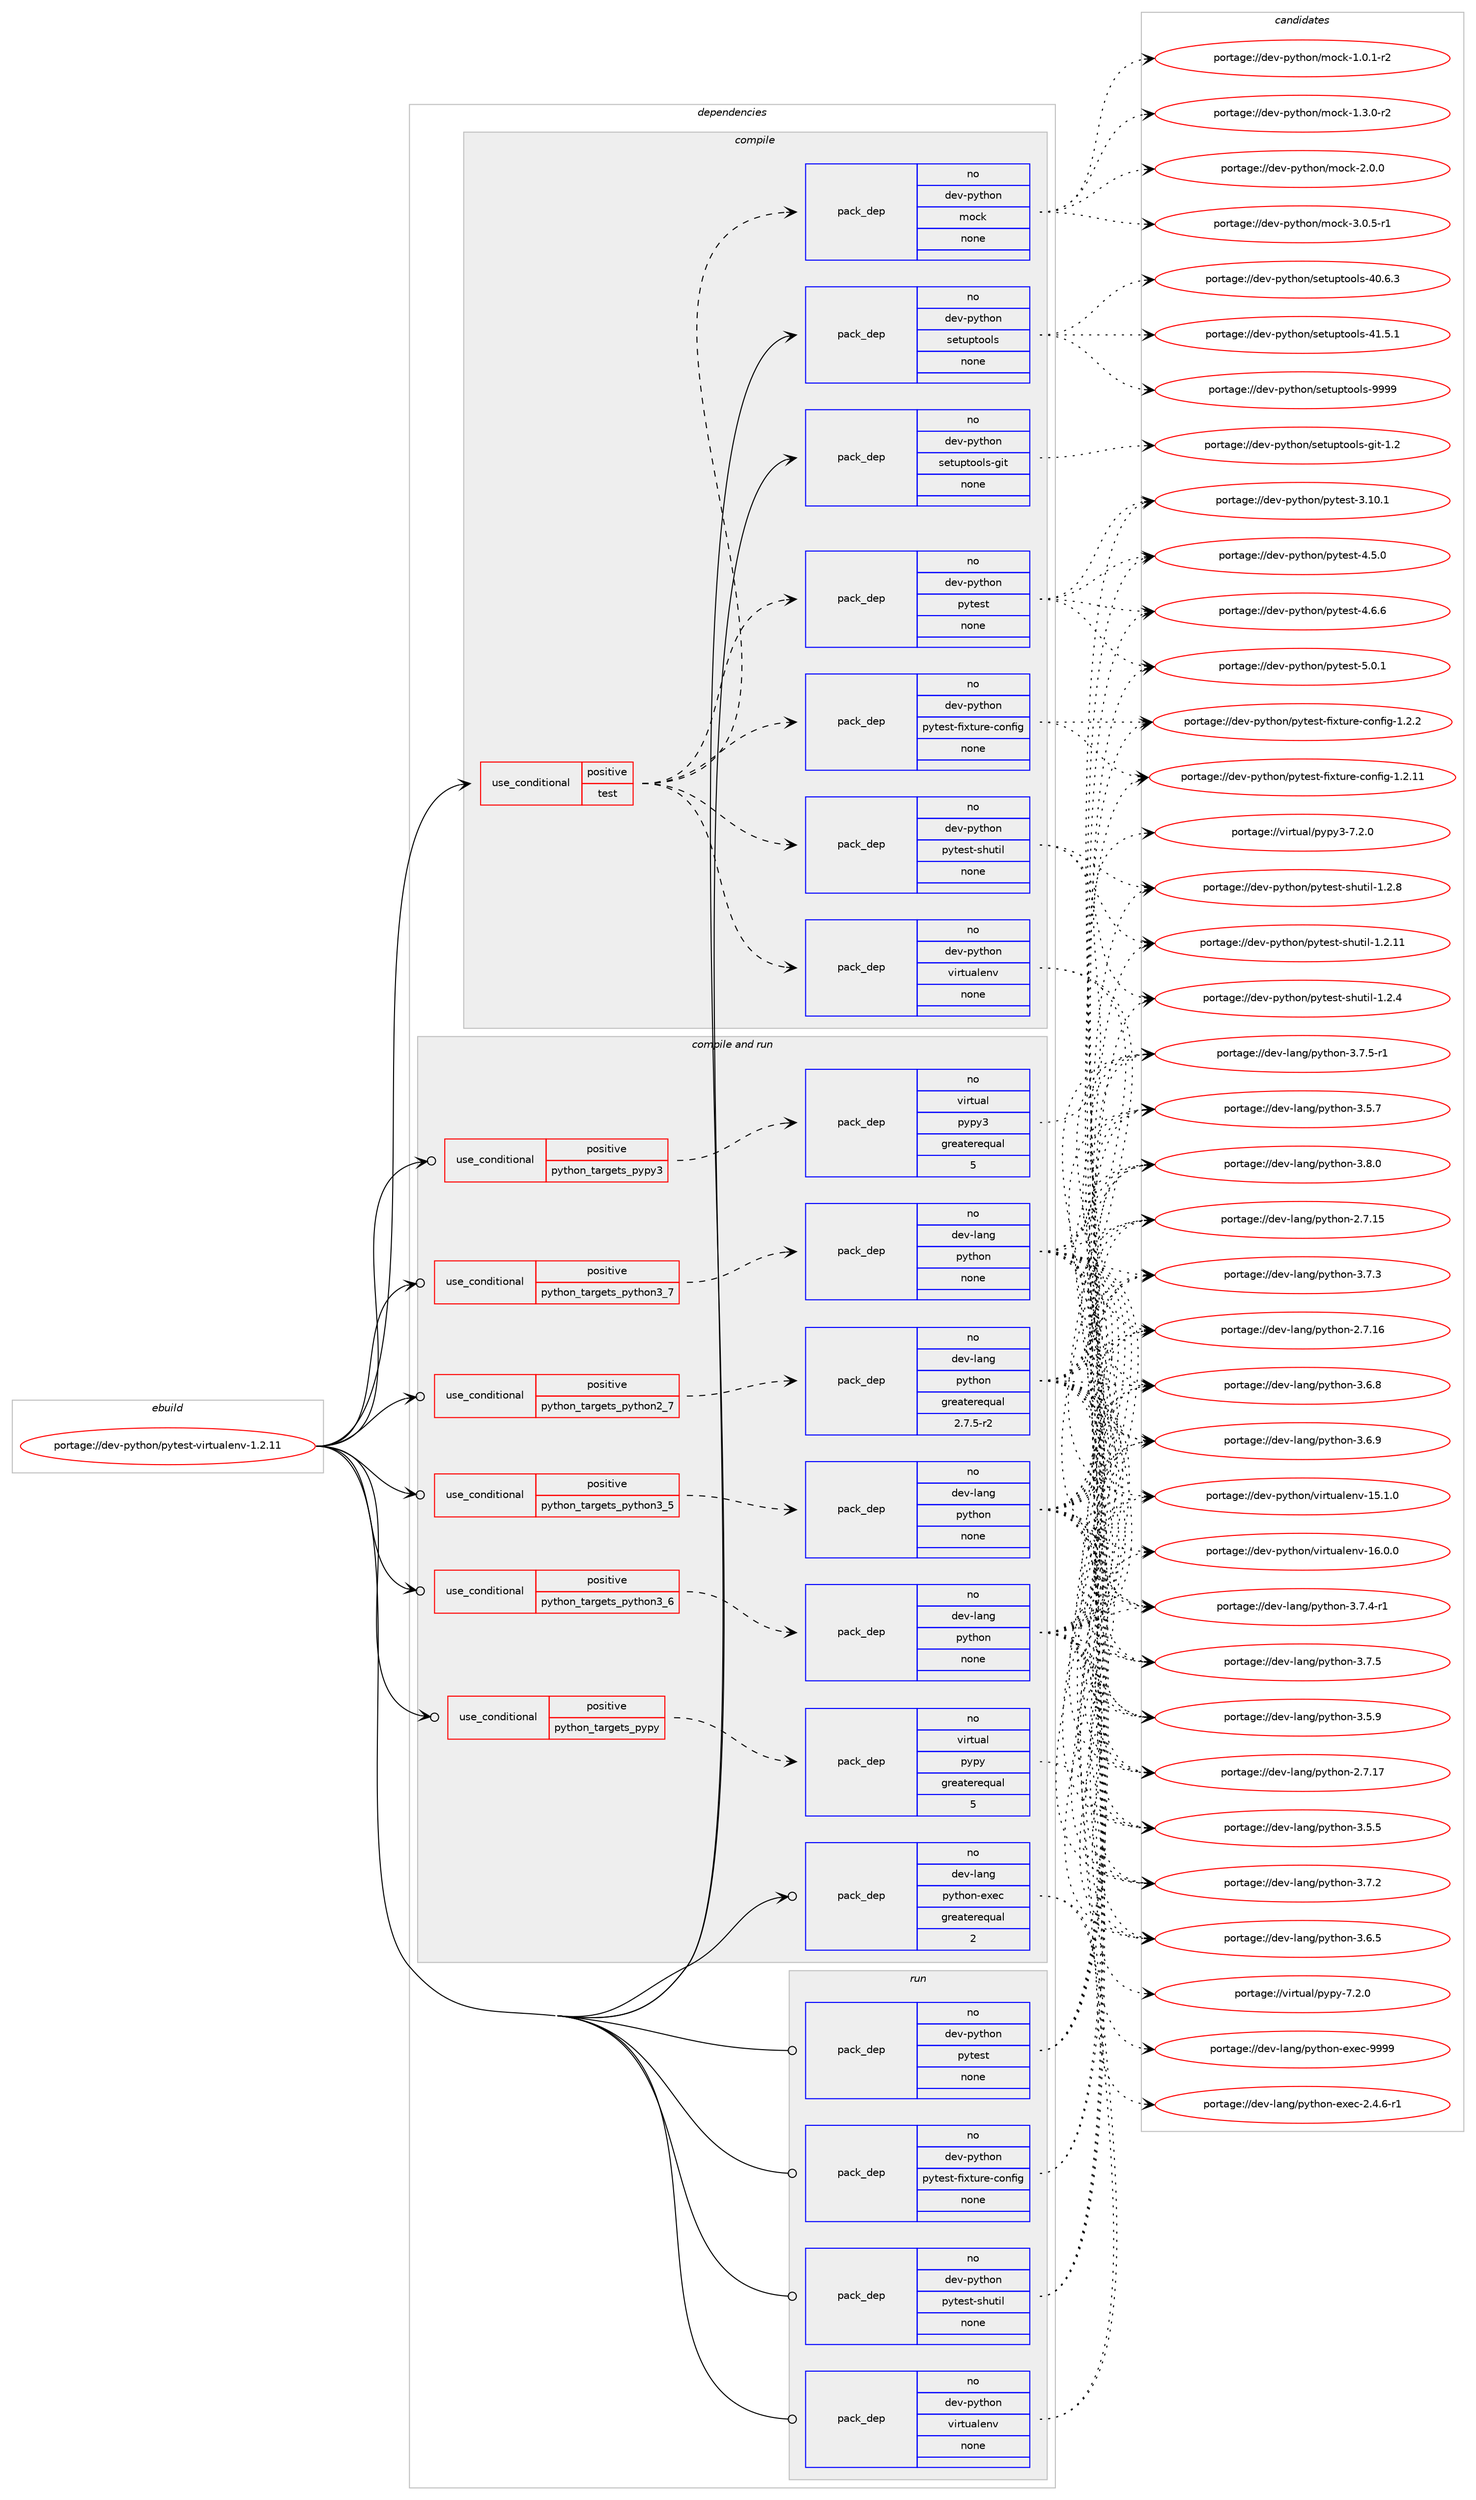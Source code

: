 digraph prolog {

# *************
# Graph options
# *************

newrank=true;
concentrate=true;
compound=true;
graph [rankdir=LR,fontname=Helvetica,fontsize=10,ranksep=1.5];#, ranksep=2.5, nodesep=0.2];
edge  [arrowhead=vee];
node  [fontname=Helvetica,fontsize=10];

# **********
# The ebuild
# **********

subgraph cluster_leftcol {
color=gray;
rank=same;
label=<<i>ebuild</i>>;
id [label="portage://dev-python/pytest-virtualenv-1.2.11", color=red, width=4, href="../dev-python/pytest-virtualenv-1.2.11.svg"];
}

# ****************
# The dependencies
# ****************

subgraph cluster_midcol {
color=gray;
label=<<i>dependencies</i>>;
subgraph cluster_compile {
fillcolor="#eeeeee";
style=filled;
label=<<i>compile</i>>;
subgraph cond36546 {
dependency165020 [label=<<TABLE BORDER="0" CELLBORDER="1" CELLSPACING="0" CELLPADDING="4"><TR><TD ROWSPAN="3" CELLPADDING="10">use_conditional</TD></TR><TR><TD>positive</TD></TR><TR><TD>test</TD></TR></TABLE>>, shape=none, color=red];
subgraph pack125087 {
dependency165021 [label=<<TABLE BORDER="0" CELLBORDER="1" CELLSPACING="0" CELLPADDING="4" WIDTH="220"><TR><TD ROWSPAN="6" CELLPADDING="30">pack_dep</TD></TR><TR><TD WIDTH="110">no</TD></TR><TR><TD>dev-python</TD></TR><TR><TD>pytest-fixture-config</TD></TR><TR><TD>none</TD></TR><TR><TD></TD></TR></TABLE>>, shape=none, color=blue];
}
dependency165020:e -> dependency165021:w [weight=20,style="dashed",arrowhead="vee"];
subgraph pack125088 {
dependency165022 [label=<<TABLE BORDER="0" CELLBORDER="1" CELLSPACING="0" CELLPADDING="4" WIDTH="220"><TR><TD ROWSPAN="6" CELLPADDING="30">pack_dep</TD></TR><TR><TD WIDTH="110">no</TD></TR><TR><TD>dev-python</TD></TR><TR><TD>pytest-shutil</TD></TR><TR><TD>none</TD></TR><TR><TD></TD></TR></TABLE>>, shape=none, color=blue];
}
dependency165020:e -> dependency165022:w [weight=20,style="dashed",arrowhead="vee"];
subgraph pack125089 {
dependency165023 [label=<<TABLE BORDER="0" CELLBORDER="1" CELLSPACING="0" CELLPADDING="4" WIDTH="220"><TR><TD ROWSPAN="6" CELLPADDING="30">pack_dep</TD></TR><TR><TD WIDTH="110">no</TD></TR><TR><TD>dev-python</TD></TR><TR><TD>pytest</TD></TR><TR><TD>none</TD></TR><TR><TD></TD></TR></TABLE>>, shape=none, color=blue];
}
dependency165020:e -> dependency165023:w [weight=20,style="dashed",arrowhead="vee"];
subgraph pack125090 {
dependency165024 [label=<<TABLE BORDER="0" CELLBORDER="1" CELLSPACING="0" CELLPADDING="4" WIDTH="220"><TR><TD ROWSPAN="6" CELLPADDING="30">pack_dep</TD></TR><TR><TD WIDTH="110">no</TD></TR><TR><TD>dev-python</TD></TR><TR><TD>virtualenv</TD></TR><TR><TD>none</TD></TR><TR><TD></TD></TR></TABLE>>, shape=none, color=blue];
}
dependency165020:e -> dependency165024:w [weight=20,style="dashed",arrowhead="vee"];
subgraph pack125091 {
dependency165025 [label=<<TABLE BORDER="0" CELLBORDER="1" CELLSPACING="0" CELLPADDING="4" WIDTH="220"><TR><TD ROWSPAN="6" CELLPADDING="30">pack_dep</TD></TR><TR><TD WIDTH="110">no</TD></TR><TR><TD>dev-python</TD></TR><TR><TD>mock</TD></TR><TR><TD>none</TD></TR><TR><TD></TD></TR></TABLE>>, shape=none, color=blue];
}
dependency165020:e -> dependency165025:w [weight=20,style="dashed",arrowhead="vee"];
}
id:e -> dependency165020:w [weight=20,style="solid",arrowhead="vee"];
subgraph pack125092 {
dependency165026 [label=<<TABLE BORDER="0" CELLBORDER="1" CELLSPACING="0" CELLPADDING="4" WIDTH="220"><TR><TD ROWSPAN="6" CELLPADDING="30">pack_dep</TD></TR><TR><TD WIDTH="110">no</TD></TR><TR><TD>dev-python</TD></TR><TR><TD>setuptools</TD></TR><TR><TD>none</TD></TR><TR><TD></TD></TR></TABLE>>, shape=none, color=blue];
}
id:e -> dependency165026:w [weight=20,style="solid",arrowhead="vee"];
subgraph pack125093 {
dependency165027 [label=<<TABLE BORDER="0" CELLBORDER="1" CELLSPACING="0" CELLPADDING="4" WIDTH="220"><TR><TD ROWSPAN="6" CELLPADDING="30">pack_dep</TD></TR><TR><TD WIDTH="110">no</TD></TR><TR><TD>dev-python</TD></TR><TR><TD>setuptools-git</TD></TR><TR><TD>none</TD></TR><TR><TD></TD></TR></TABLE>>, shape=none, color=blue];
}
id:e -> dependency165027:w [weight=20,style="solid",arrowhead="vee"];
}
subgraph cluster_compileandrun {
fillcolor="#eeeeee";
style=filled;
label=<<i>compile and run</i>>;
subgraph cond36547 {
dependency165028 [label=<<TABLE BORDER="0" CELLBORDER="1" CELLSPACING="0" CELLPADDING="4"><TR><TD ROWSPAN="3" CELLPADDING="10">use_conditional</TD></TR><TR><TD>positive</TD></TR><TR><TD>python_targets_pypy</TD></TR></TABLE>>, shape=none, color=red];
subgraph pack125094 {
dependency165029 [label=<<TABLE BORDER="0" CELLBORDER="1" CELLSPACING="0" CELLPADDING="4" WIDTH="220"><TR><TD ROWSPAN="6" CELLPADDING="30">pack_dep</TD></TR><TR><TD WIDTH="110">no</TD></TR><TR><TD>virtual</TD></TR><TR><TD>pypy</TD></TR><TR><TD>greaterequal</TD></TR><TR><TD>5</TD></TR></TABLE>>, shape=none, color=blue];
}
dependency165028:e -> dependency165029:w [weight=20,style="dashed",arrowhead="vee"];
}
id:e -> dependency165028:w [weight=20,style="solid",arrowhead="odotvee"];
subgraph cond36548 {
dependency165030 [label=<<TABLE BORDER="0" CELLBORDER="1" CELLSPACING="0" CELLPADDING="4"><TR><TD ROWSPAN="3" CELLPADDING="10">use_conditional</TD></TR><TR><TD>positive</TD></TR><TR><TD>python_targets_pypy3</TD></TR></TABLE>>, shape=none, color=red];
subgraph pack125095 {
dependency165031 [label=<<TABLE BORDER="0" CELLBORDER="1" CELLSPACING="0" CELLPADDING="4" WIDTH="220"><TR><TD ROWSPAN="6" CELLPADDING="30">pack_dep</TD></TR><TR><TD WIDTH="110">no</TD></TR><TR><TD>virtual</TD></TR><TR><TD>pypy3</TD></TR><TR><TD>greaterequal</TD></TR><TR><TD>5</TD></TR></TABLE>>, shape=none, color=blue];
}
dependency165030:e -> dependency165031:w [weight=20,style="dashed",arrowhead="vee"];
}
id:e -> dependency165030:w [weight=20,style="solid",arrowhead="odotvee"];
subgraph cond36549 {
dependency165032 [label=<<TABLE BORDER="0" CELLBORDER="1" CELLSPACING="0" CELLPADDING="4"><TR><TD ROWSPAN="3" CELLPADDING="10">use_conditional</TD></TR><TR><TD>positive</TD></TR><TR><TD>python_targets_python2_7</TD></TR></TABLE>>, shape=none, color=red];
subgraph pack125096 {
dependency165033 [label=<<TABLE BORDER="0" CELLBORDER="1" CELLSPACING="0" CELLPADDING="4" WIDTH="220"><TR><TD ROWSPAN="6" CELLPADDING="30">pack_dep</TD></TR><TR><TD WIDTH="110">no</TD></TR><TR><TD>dev-lang</TD></TR><TR><TD>python</TD></TR><TR><TD>greaterequal</TD></TR><TR><TD>2.7.5-r2</TD></TR></TABLE>>, shape=none, color=blue];
}
dependency165032:e -> dependency165033:w [weight=20,style="dashed",arrowhead="vee"];
}
id:e -> dependency165032:w [weight=20,style="solid",arrowhead="odotvee"];
subgraph cond36550 {
dependency165034 [label=<<TABLE BORDER="0" CELLBORDER="1" CELLSPACING="0" CELLPADDING="4"><TR><TD ROWSPAN="3" CELLPADDING="10">use_conditional</TD></TR><TR><TD>positive</TD></TR><TR><TD>python_targets_python3_5</TD></TR></TABLE>>, shape=none, color=red];
subgraph pack125097 {
dependency165035 [label=<<TABLE BORDER="0" CELLBORDER="1" CELLSPACING="0" CELLPADDING="4" WIDTH="220"><TR><TD ROWSPAN="6" CELLPADDING="30">pack_dep</TD></TR><TR><TD WIDTH="110">no</TD></TR><TR><TD>dev-lang</TD></TR><TR><TD>python</TD></TR><TR><TD>none</TD></TR><TR><TD></TD></TR></TABLE>>, shape=none, color=blue];
}
dependency165034:e -> dependency165035:w [weight=20,style="dashed",arrowhead="vee"];
}
id:e -> dependency165034:w [weight=20,style="solid",arrowhead="odotvee"];
subgraph cond36551 {
dependency165036 [label=<<TABLE BORDER="0" CELLBORDER="1" CELLSPACING="0" CELLPADDING="4"><TR><TD ROWSPAN="3" CELLPADDING="10">use_conditional</TD></TR><TR><TD>positive</TD></TR><TR><TD>python_targets_python3_6</TD></TR></TABLE>>, shape=none, color=red];
subgraph pack125098 {
dependency165037 [label=<<TABLE BORDER="0" CELLBORDER="1" CELLSPACING="0" CELLPADDING="4" WIDTH="220"><TR><TD ROWSPAN="6" CELLPADDING="30">pack_dep</TD></TR><TR><TD WIDTH="110">no</TD></TR><TR><TD>dev-lang</TD></TR><TR><TD>python</TD></TR><TR><TD>none</TD></TR><TR><TD></TD></TR></TABLE>>, shape=none, color=blue];
}
dependency165036:e -> dependency165037:w [weight=20,style="dashed",arrowhead="vee"];
}
id:e -> dependency165036:w [weight=20,style="solid",arrowhead="odotvee"];
subgraph cond36552 {
dependency165038 [label=<<TABLE BORDER="0" CELLBORDER="1" CELLSPACING="0" CELLPADDING="4"><TR><TD ROWSPAN="3" CELLPADDING="10">use_conditional</TD></TR><TR><TD>positive</TD></TR><TR><TD>python_targets_python3_7</TD></TR></TABLE>>, shape=none, color=red];
subgraph pack125099 {
dependency165039 [label=<<TABLE BORDER="0" CELLBORDER="1" CELLSPACING="0" CELLPADDING="4" WIDTH="220"><TR><TD ROWSPAN="6" CELLPADDING="30">pack_dep</TD></TR><TR><TD WIDTH="110">no</TD></TR><TR><TD>dev-lang</TD></TR><TR><TD>python</TD></TR><TR><TD>none</TD></TR><TR><TD></TD></TR></TABLE>>, shape=none, color=blue];
}
dependency165038:e -> dependency165039:w [weight=20,style="dashed",arrowhead="vee"];
}
id:e -> dependency165038:w [weight=20,style="solid",arrowhead="odotvee"];
subgraph pack125100 {
dependency165040 [label=<<TABLE BORDER="0" CELLBORDER="1" CELLSPACING="0" CELLPADDING="4" WIDTH="220"><TR><TD ROWSPAN="6" CELLPADDING="30">pack_dep</TD></TR><TR><TD WIDTH="110">no</TD></TR><TR><TD>dev-lang</TD></TR><TR><TD>python-exec</TD></TR><TR><TD>greaterequal</TD></TR><TR><TD>2</TD></TR></TABLE>>, shape=none, color=blue];
}
id:e -> dependency165040:w [weight=20,style="solid",arrowhead="odotvee"];
}
subgraph cluster_run {
fillcolor="#eeeeee";
style=filled;
label=<<i>run</i>>;
subgraph pack125101 {
dependency165041 [label=<<TABLE BORDER="0" CELLBORDER="1" CELLSPACING="0" CELLPADDING="4" WIDTH="220"><TR><TD ROWSPAN="6" CELLPADDING="30">pack_dep</TD></TR><TR><TD WIDTH="110">no</TD></TR><TR><TD>dev-python</TD></TR><TR><TD>pytest</TD></TR><TR><TD>none</TD></TR><TR><TD></TD></TR></TABLE>>, shape=none, color=blue];
}
id:e -> dependency165041:w [weight=20,style="solid",arrowhead="odot"];
subgraph pack125102 {
dependency165042 [label=<<TABLE BORDER="0" CELLBORDER="1" CELLSPACING="0" CELLPADDING="4" WIDTH="220"><TR><TD ROWSPAN="6" CELLPADDING="30">pack_dep</TD></TR><TR><TD WIDTH="110">no</TD></TR><TR><TD>dev-python</TD></TR><TR><TD>pytest-fixture-config</TD></TR><TR><TD>none</TD></TR><TR><TD></TD></TR></TABLE>>, shape=none, color=blue];
}
id:e -> dependency165042:w [weight=20,style="solid",arrowhead="odot"];
subgraph pack125103 {
dependency165043 [label=<<TABLE BORDER="0" CELLBORDER="1" CELLSPACING="0" CELLPADDING="4" WIDTH="220"><TR><TD ROWSPAN="6" CELLPADDING="30">pack_dep</TD></TR><TR><TD WIDTH="110">no</TD></TR><TR><TD>dev-python</TD></TR><TR><TD>pytest-shutil</TD></TR><TR><TD>none</TD></TR><TR><TD></TD></TR></TABLE>>, shape=none, color=blue];
}
id:e -> dependency165043:w [weight=20,style="solid",arrowhead="odot"];
subgraph pack125104 {
dependency165044 [label=<<TABLE BORDER="0" CELLBORDER="1" CELLSPACING="0" CELLPADDING="4" WIDTH="220"><TR><TD ROWSPAN="6" CELLPADDING="30">pack_dep</TD></TR><TR><TD WIDTH="110">no</TD></TR><TR><TD>dev-python</TD></TR><TR><TD>virtualenv</TD></TR><TR><TD>none</TD></TR><TR><TD></TD></TR></TABLE>>, shape=none, color=blue];
}
id:e -> dependency165044:w [weight=20,style="solid",arrowhead="odot"];
}
}

# **************
# The candidates
# **************

subgraph cluster_choices {
rank=same;
color=gray;
label=<<i>candidates</i>>;

subgraph choice125087 {
color=black;
nodesep=1;
choiceportage100101118451121211161041111104711212111610111511645102105120116117114101459911111010210510345494650464949 [label="portage://dev-python/pytest-fixture-config-1.2.11", color=red, width=4,href="../dev-python/pytest-fixture-config-1.2.11.svg"];
choiceportage1001011184511212111610411111047112121116101115116451021051201161171141014599111110102105103454946504650 [label="portage://dev-python/pytest-fixture-config-1.2.2", color=red, width=4,href="../dev-python/pytest-fixture-config-1.2.2.svg"];
dependency165021:e -> choiceportage100101118451121211161041111104711212111610111511645102105120116117114101459911111010210510345494650464949:w [style=dotted,weight="100"];
dependency165021:e -> choiceportage1001011184511212111610411111047112121116101115116451021051201161171141014599111110102105103454946504650:w [style=dotted,weight="100"];
}
subgraph choice125088 {
color=black;
nodesep=1;
choiceportage10010111845112121116104111110471121211161011151164511510411711610510845494650464949 [label="portage://dev-python/pytest-shutil-1.2.11", color=red, width=4,href="../dev-python/pytest-shutil-1.2.11.svg"];
choiceportage100101118451121211161041111104711212111610111511645115104117116105108454946504652 [label="portage://dev-python/pytest-shutil-1.2.4", color=red, width=4,href="../dev-python/pytest-shutil-1.2.4.svg"];
choiceportage100101118451121211161041111104711212111610111511645115104117116105108454946504656 [label="portage://dev-python/pytest-shutil-1.2.8", color=red, width=4,href="../dev-python/pytest-shutil-1.2.8.svg"];
dependency165022:e -> choiceportage10010111845112121116104111110471121211161011151164511510411711610510845494650464949:w [style=dotted,weight="100"];
dependency165022:e -> choiceportage100101118451121211161041111104711212111610111511645115104117116105108454946504652:w [style=dotted,weight="100"];
dependency165022:e -> choiceportage100101118451121211161041111104711212111610111511645115104117116105108454946504656:w [style=dotted,weight="100"];
}
subgraph choice125089 {
color=black;
nodesep=1;
choiceportage100101118451121211161041111104711212111610111511645514649484649 [label="portage://dev-python/pytest-3.10.1", color=red, width=4,href="../dev-python/pytest-3.10.1.svg"];
choiceportage1001011184511212111610411111047112121116101115116455246534648 [label="portage://dev-python/pytest-4.5.0", color=red, width=4,href="../dev-python/pytest-4.5.0.svg"];
choiceportage1001011184511212111610411111047112121116101115116455246544654 [label="portage://dev-python/pytest-4.6.6", color=red, width=4,href="../dev-python/pytest-4.6.6.svg"];
choiceportage1001011184511212111610411111047112121116101115116455346484649 [label="portage://dev-python/pytest-5.0.1", color=red, width=4,href="../dev-python/pytest-5.0.1.svg"];
dependency165023:e -> choiceportage100101118451121211161041111104711212111610111511645514649484649:w [style=dotted,weight="100"];
dependency165023:e -> choiceportage1001011184511212111610411111047112121116101115116455246534648:w [style=dotted,weight="100"];
dependency165023:e -> choiceportage1001011184511212111610411111047112121116101115116455246544654:w [style=dotted,weight="100"];
dependency165023:e -> choiceportage1001011184511212111610411111047112121116101115116455346484649:w [style=dotted,weight="100"];
}
subgraph choice125090 {
color=black;
nodesep=1;
choiceportage10010111845112121116104111110471181051141161179710810111011845495346494648 [label="portage://dev-python/virtualenv-15.1.0", color=red, width=4,href="../dev-python/virtualenv-15.1.0.svg"];
choiceportage10010111845112121116104111110471181051141161179710810111011845495446484648 [label="portage://dev-python/virtualenv-16.0.0", color=red, width=4,href="../dev-python/virtualenv-16.0.0.svg"];
dependency165024:e -> choiceportage10010111845112121116104111110471181051141161179710810111011845495346494648:w [style=dotted,weight="100"];
dependency165024:e -> choiceportage10010111845112121116104111110471181051141161179710810111011845495446484648:w [style=dotted,weight="100"];
}
subgraph choice125091 {
color=black;
nodesep=1;
choiceportage1001011184511212111610411111047109111991074549464846494511450 [label="portage://dev-python/mock-1.0.1-r2", color=red, width=4,href="../dev-python/mock-1.0.1-r2.svg"];
choiceportage1001011184511212111610411111047109111991074549465146484511450 [label="portage://dev-python/mock-1.3.0-r2", color=red, width=4,href="../dev-python/mock-1.3.0-r2.svg"];
choiceportage100101118451121211161041111104710911199107455046484648 [label="portage://dev-python/mock-2.0.0", color=red, width=4,href="../dev-python/mock-2.0.0.svg"];
choiceportage1001011184511212111610411111047109111991074551464846534511449 [label="portage://dev-python/mock-3.0.5-r1", color=red, width=4,href="../dev-python/mock-3.0.5-r1.svg"];
dependency165025:e -> choiceportage1001011184511212111610411111047109111991074549464846494511450:w [style=dotted,weight="100"];
dependency165025:e -> choiceportage1001011184511212111610411111047109111991074549465146484511450:w [style=dotted,weight="100"];
dependency165025:e -> choiceportage100101118451121211161041111104710911199107455046484648:w [style=dotted,weight="100"];
dependency165025:e -> choiceportage1001011184511212111610411111047109111991074551464846534511449:w [style=dotted,weight="100"];
}
subgraph choice125092 {
color=black;
nodesep=1;
choiceportage100101118451121211161041111104711510111611711211611111110811545524846544651 [label="portage://dev-python/setuptools-40.6.3", color=red, width=4,href="../dev-python/setuptools-40.6.3.svg"];
choiceportage100101118451121211161041111104711510111611711211611111110811545524946534649 [label="portage://dev-python/setuptools-41.5.1", color=red, width=4,href="../dev-python/setuptools-41.5.1.svg"];
choiceportage10010111845112121116104111110471151011161171121161111111081154557575757 [label="portage://dev-python/setuptools-9999", color=red, width=4,href="../dev-python/setuptools-9999.svg"];
dependency165026:e -> choiceportage100101118451121211161041111104711510111611711211611111110811545524846544651:w [style=dotted,weight="100"];
dependency165026:e -> choiceportage100101118451121211161041111104711510111611711211611111110811545524946534649:w [style=dotted,weight="100"];
dependency165026:e -> choiceportage10010111845112121116104111110471151011161171121161111111081154557575757:w [style=dotted,weight="100"];
}
subgraph choice125093 {
color=black;
nodesep=1;
choiceportage10010111845112121116104111110471151011161171121161111111081154510310511645494650 [label="portage://dev-python/setuptools-git-1.2", color=red, width=4,href="../dev-python/setuptools-git-1.2.svg"];
dependency165027:e -> choiceportage10010111845112121116104111110471151011161171121161111111081154510310511645494650:w [style=dotted,weight="100"];
}
subgraph choice125094 {
color=black;
nodesep=1;
choiceportage1181051141161179710847112121112121455546504648 [label="portage://virtual/pypy-7.2.0", color=red, width=4,href="../virtual/pypy-7.2.0.svg"];
dependency165029:e -> choiceportage1181051141161179710847112121112121455546504648:w [style=dotted,weight="100"];
}
subgraph choice125095 {
color=black;
nodesep=1;
choiceportage118105114116117971084711212111212151455546504648 [label="portage://virtual/pypy3-7.2.0", color=red, width=4,href="../virtual/pypy3-7.2.0.svg"];
dependency165031:e -> choiceportage118105114116117971084711212111212151455546504648:w [style=dotted,weight="100"];
}
subgraph choice125096 {
color=black;
nodesep=1;
choiceportage10010111845108971101034711212111610411111045504655464953 [label="portage://dev-lang/python-2.7.15", color=red, width=4,href="../dev-lang/python-2.7.15.svg"];
choiceportage10010111845108971101034711212111610411111045504655464954 [label="portage://dev-lang/python-2.7.16", color=red, width=4,href="../dev-lang/python-2.7.16.svg"];
choiceportage10010111845108971101034711212111610411111045504655464955 [label="portage://dev-lang/python-2.7.17", color=red, width=4,href="../dev-lang/python-2.7.17.svg"];
choiceportage100101118451089711010347112121116104111110455146534653 [label="portage://dev-lang/python-3.5.5", color=red, width=4,href="../dev-lang/python-3.5.5.svg"];
choiceportage100101118451089711010347112121116104111110455146534655 [label="portage://dev-lang/python-3.5.7", color=red, width=4,href="../dev-lang/python-3.5.7.svg"];
choiceportage100101118451089711010347112121116104111110455146534657 [label="portage://dev-lang/python-3.5.9", color=red, width=4,href="../dev-lang/python-3.5.9.svg"];
choiceportage100101118451089711010347112121116104111110455146544653 [label="portage://dev-lang/python-3.6.5", color=red, width=4,href="../dev-lang/python-3.6.5.svg"];
choiceportage100101118451089711010347112121116104111110455146544656 [label="portage://dev-lang/python-3.6.8", color=red, width=4,href="../dev-lang/python-3.6.8.svg"];
choiceportage100101118451089711010347112121116104111110455146544657 [label="portage://dev-lang/python-3.6.9", color=red, width=4,href="../dev-lang/python-3.6.9.svg"];
choiceportage100101118451089711010347112121116104111110455146554650 [label="portage://dev-lang/python-3.7.2", color=red, width=4,href="../dev-lang/python-3.7.2.svg"];
choiceportage100101118451089711010347112121116104111110455146554651 [label="portage://dev-lang/python-3.7.3", color=red, width=4,href="../dev-lang/python-3.7.3.svg"];
choiceportage1001011184510897110103471121211161041111104551465546524511449 [label="portage://dev-lang/python-3.7.4-r1", color=red, width=4,href="../dev-lang/python-3.7.4-r1.svg"];
choiceportage100101118451089711010347112121116104111110455146554653 [label="portage://dev-lang/python-3.7.5", color=red, width=4,href="../dev-lang/python-3.7.5.svg"];
choiceportage1001011184510897110103471121211161041111104551465546534511449 [label="portage://dev-lang/python-3.7.5-r1", color=red, width=4,href="../dev-lang/python-3.7.5-r1.svg"];
choiceportage100101118451089711010347112121116104111110455146564648 [label="portage://dev-lang/python-3.8.0", color=red, width=4,href="../dev-lang/python-3.8.0.svg"];
dependency165033:e -> choiceportage10010111845108971101034711212111610411111045504655464953:w [style=dotted,weight="100"];
dependency165033:e -> choiceportage10010111845108971101034711212111610411111045504655464954:w [style=dotted,weight="100"];
dependency165033:e -> choiceportage10010111845108971101034711212111610411111045504655464955:w [style=dotted,weight="100"];
dependency165033:e -> choiceportage100101118451089711010347112121116104111110455146534653:w [style=dotted,weight="100"];
dependency165033:e -> choiceportage100101118451089711010347112121116104111110455146534655:w [style=dotted,weight="100"];
dependency165033:e -> choiceportage100101118451089711010347112121116104111110455146534657:w [style=dotted,weight="100"];
dependency165033:e -> choiceportage100101118451089711010347112121116104111110455146544653:w [style=dotted,weight="100"];
dependency165033:e -> choiceportage100101118451089711010347112121116104111110455146544656:w [style=dotted,weight="100"];
dependency165033:e -> choiceportage100101118451089711010347112121116104111110455146544657:w [style=dotted,weight="100"];
dependency165033:e -> choiceportage100101118451089711010347112121116104111110455146554650:w [style=dotted,weight="100"];
dependency165033:e -> choiceportage100101118451089711010347112121116104111110455146554651:w [style=dotted,weight="100"];
dependency165033:e -> choiceportage1001011184510897110103471121211161041111104551465546524511449:w [style=dotted,weight="100"];
dependency165033:e -> choiceportage100101118451089711010347112121116104111110455146554653:w [style=dotted,weight="100"];
dependency165033:e -> choiceportage1001011184510897110103471121211161041111104551465546534511449:w [style=dotted,weight="100"];
dependency165033:e -> choiceportage100101118451089711010347112121116104111110455146564648:w [style=dotted,weight="100"];
}
subgraph choice125097 {
color=black;
nodesep=1;
choiceportage10010111845108971101034711212111610411111045504655464953 [label="portage://dev-lang/python-2.7.15", color=red, width=4,href="../dev-lang/python-2.7.15.svg"];
choiceportage10010111845108971101034711212111610411111045504655464954 [label="portage://dev-lang/python-2.7.16", color=red, width=4,href="../dev-lang/python-2.7.16.svg"];
choiceportage10010111845108971101034711212111610411111045504655464955 [label="portage://dev-lang/python-2.7.17", color=red, width=4,href="../dev-lang/python-2.7.17.svg"];
choiceportage100101118451089711010347112121116104111110455146534653 [label="portage://dev-lang/python-3.5.5", color=red, width=4,href="../dev-lang/python-3.5.5.svg"];
choiceportage100101118451089711010347112121116104111110455146534655 [label="portage://dev-lang/python-3.5.7", color=red, width=4,href="../dev-lang/python-3.5.7.svg"];
choiceportage100101118451089711010347112121116104111110455146534657 [label="portage://dev-lang/python-3.5.9", color=red, width=4,href="../dev-lang/python-3.5.9.svg"];
choiceportage100101118451089711010347112121116104111110455146544653 [label="portage://dev-lang/python-3.6.5", color=red, width=4,href="../dev-lang/python-3.6.5.svg"];
choiceportage100101118451089711010347112121116104111110455146544656 [label="portage://dev-lang/python-3.6.8", color=red, width=4,href="../dev-lang/python-3.6.8.svg"];
choiceportage100101118451089711010347112121116104111110455146544657 [label="portage://dev-lang/python-3.6.9", color=red, width=4,href="../dev-lang/python-3.6.9.svg"];
choiceportage100101118451089711010347112121116104111110455146554650 [label="portage://dev-lang/python-3.7.2", color=red, width=4,href="../dev-lang/python-3.7.2.svg"];
choiceportage100101118451089711010347112121116104111110455146554651 [label="portage://dev-lang/python-3.7.3", color=red, width=4,href="../dev-lang/python-3.7.3.svg"];
choiceportage1001011184510897110103471121211161041111104551465546524511449 [label="portage://dev-lang/python-3.7.4-r1", color=red, width=4,href="../dev-lang/python-3.7.4-r1.svg"];
choiceportage100101118451089711010347112121116104111110455146554653 [label="portage://dev-lang/python-3.7.5", color=red, width=4,href="../dev-lang/python-3.7.5.svg"];
choiceportage1001011184510897110103471121211161041111104551465546534511449 [label="portage://dev-lang/python-3.7.5-r1", color=red, width=4,href="../dev-lang/python-3.7.5-r1.svg"];
choiceportage100101118451089711010347112121116104111110455146564648 [label="portage://dev-lang/python-3.8.0", color=red, width=4,href="../dev-lang/python-3.8.0.svg"];
dependency165035:e -> choiceportage10010111845108971101034711212111610411111045504655464953:w [style=dotted,weight="100"];
dependency165035:e -> choiceportage10010111845108971101034711212111610411111045504655464954:w [style=dotted,weight="100"];
dependency165035:e -> choiceportage10010111845108971101034711212111610411111045504655464955:w [style=dotted,weight="100"];
dependency165035:e -> choiceportage100101118451089711010347112121116104111110455146534653:w [style=dotted,weight="100"];
dependency165035:e -> choiceportage100101118451089711010347112121116104111110455146534655:w [style=dotted,weight="100"];
dependency165035:e -> choiceportage100101118451089711010347112121116104111110455146534657:w [style=dotted,weight="100"];
dependency165035:e -> choiceportage100101118451089711010347112121116104111110455146544653:w [style=dotted,weight="100"];
dependency165035:e -> choiceportage100101118451089711010347112121116104111110455146544656:w [style=dotted,weight="100"];
dependency165035:e -> choiceportage100101118451089711010347112121116104111110455146544657:w [style=dotted,weight="100"];
dependency165035:e -> choiceportage100101118451089711010347112121116104111110455146554650:w [style=dotted,weight="100"];
dependency165035:e -> choiceportage100101118451089711010347112121116104111110455146554651:w [style=dotted,weight="100"];
dependency165035:e -> choiceportage1001011184510897110103471121211161041111104551465546524511449:w [style=dotted,weight="100"];
dependency165035:e -> choiceportage100101118451089711010347112121116104111110455146554653:w [style=dotted,weight="100"];
dependency165035:e -> choiceportage1001011184510897110103471121211161041111104551465546534511449:w [style=dotted,weight="100"];
dependency165035:e -> choiceportage100101118451089711010347112121116104111110455146564648:w [style=dotted,weight="100"];
}
subgraph choice125098 {
color=black;
nodesep=1;
choiceportage10010111845108971101034711212111610411111045504655464953 [label="portage://dev-lang/python-2.7.15", color=red, width=4,href="../dev-lang/python-2.7.15.svg"];
choiceportage10010111845108971101034711212111610411111045504655464954 [label="portage://dev-lang/python-2.7.16", color=red, width=4,href="../dev-lang/python-2.7.16.svg"];
choiceportage10010111845108971101034711212111610411111045504655464955 [label="portage://dev-lang/python-2.7.17", color=red, width=4,href="../dev-lang/python-2.7.17.svg"];
choiceportage100101118451089711010347112121116104111110455146534653 [label="portage://dev-lang/python-3.5.5", color=red, width=4,href="../dev-lang/python-3.5.5.svg"];
choiceportage100101118451089711010347112121116104111110455146534655 [label="portage://dev-lang/python-3.5.7", color=red, width=4,href="../dev-lang/python-3.5.7.svg"];
choiceportage100101118451089711010347112121116104111110455146534657 [label="portage://dev-lang/python-3.5.9", color=red, width=4,href="../dev-lang/python-3.5.9.svg"];
choiceportage100101118451089711010347112121116104111110455146544653 [label="portage://dev-lang/python-3.6.5", color=red, width=4,href="../dev-lang/python-3.6.5.svg"];
choiceportage100101118451089711010347112121116104111110455146544656 [label="portage://dev-lang/python-3.6.8", color=red, width=4,href="../dev-lang/python-3.6.8.svg"];
choiceportage100101118451089711010347112121116104111110455146544657 [label="portage://dev-lang/python-3.6.9", color=red, width=4,href="../dev-lang/python-3.6.9.svg"];
choiceportage100101118451089711010347112121116104111110455146554650 [label="portage://dev-lang/python-3.7.2", color=red, width=4,href="../dev-lang/python-3.7.2.svg"];
choiceportage100101118451089711010347112121116104111110455146554651 [label="portage://dev-lang/python-3.7.3", color=red, width=4,href="../dev-lang/python-3.7.3.svg"];
choiceportage1001011184510897110103471121211161041111104551465546524511449 [label="portage://dev-lang/python-3.7.4-r1", color=red, width=4,href="../dev-lang/python-3.7.4-r1.svg"];
choiceportage100101118451089711010347112121116104111110455146554653 [label="portage://dev-lang/python-3.7.5", color=red, width=4,href="../dev-lang/python-3.7.5.svg"];
choiceportage1001011184510897110103471121211161041111104551465546534511449 [label="portage://dev-lang/python-3.7.5-r1", color=red, width=4,href="../dev-lang/python-3.7.5-r1.svg"];
choiceportage100101118451089711010347112121116104111110455146564648 [label="portage://dev-lang/python-3.8.0", color=red, width=4,href="../dev-lang/python-3.8.0.svg"];
dependency165037:e -> choiceportage10010111845108971101034711212111610411111045504655464953:w [style=dotted,weight="100"];
dependency165037:e -> choiceportage10010111845108971101034711212111610411111045504655464954:w [style=dotted,weight="100"];
dependency165037:e -> choiceportage10010111845108971101034711212111610411111045504655464955:w [style=dotted,weight="100"];
dependency165037:e -> choiceportage100101118451089711010347112121116104111110455146534653:w [style=dotted,weight="100"];
dependency165037:e -> choiceportage100101118451089711010347112121116104111110455146534655:w [style=dotted,weight="100"];
dependency165037:e -> choiceportage100101118451089711010347112121116104111110455146534657:w [style=dotted,weight="100"];
dependency165037:e -> choiceportage100101118451089711010347112121116104111110455146544653:w [style=dotted,weight="100"];
dependency165037:e -> choiceportage100101118451089711010347112121116104111110455146544656:w [style=dotted,weight="100"];
dependency165037:e -> choiceportage100101118451089711010347112121116104111110455146544657:w [style=dotted,weight="100"];
dependency165037:e -> choiceportage100101118451089711010347112121116104111110455146554650:w [style=dotted,weight="100"];
dependency165037:e -> choiceportage100101118451089711010347112121116104111110455146554651:w [style=dotted,weight="100"];
dependency165037:e -> choiceportage1001011184510897110103471121211161041111104551465546524511449:w [style=dotted,weight="100"];
dependency165037:e -> choiceportage100101118451089711010347112121116104111110455146554653:w [style=dotted,weight="100"];
dependency165037:e -> choiceportage1001011184510897110103471121211161041111104551465546534511449:w [style=dotted,weight="100"];
dependency165037:e -> choiceportage100101118451089711010347112121116104111110455146564648:w [style=dotted,weight="100"];
}
subgraph choice125099 {
color=black;
nodesep=1;
choiceportage10010111845108971101034711212111610411111045504655464953 [label="portage://dev-lang/python-2.7.15", color=red, width=4,href="../dev-lang/python-2.7.15.svg"];
choiceportage10010111845108971101034711212111610411111045504655464954 [label="portage://dev-lang/python-2.7.16", color=red, width=4,href="../dev-lang/python-2.7.16.svg"];
choiceportage10010111845108971101034711212111610411111045504655464955 [label="portage://dev-lang/python-2.7.17", color=red, width=4,href="../dev-lang/python-2.7.17.svg"];
choiceportage100101118451089711010347112121116104111110455146534653 [label="portage://dev-lang/python-3.5.5", color=red, width=4,href="../dev-lang/python-3.5.5.svg"];
choiceportage100101118451089711010347112121116104111110455146534655 [label="portage://dev-lang/python-3.5.7", color=red, width=4,href="../dev-lang/python-3.5.7.svg"];
choiceportage100101118451089711010347112121116104111110455146534657 [label="portage://dev-lang/python-3.5.9", color=red, width=4,href="../dev-lang/python-3.5.9.svg"];
choiceportage100101118451089711010347112121116104111110455146544653 [label="portage://dev-lang/python-3.6.5", color=red, width=4,href="../dev-lang/python-3.6.5.svg"];
choiceportage100101118451089711010347112121116104111110455146544656 [label="portage://dev-lang/python-3.6.8", color=red, width=4,href="../dev-lang/python-3.6.8.svg"];
choiceportage100101118451089711010347112121116104111110455146544657 [label="portage://dev-lang/python-3.6.9", color=red, width=4,href="../dev-lang/python-3.6.9.svg"];
choiceportage100101118451089711010347112121116104111110455146554650 [label="portage://dev-lang/python-3.7.2", color=red, width=4,href="../dev-lang/python-3.7.2.svg"];
choiceportage100101118451089711010347112121116104111110455146554651 [label="portage://dev-lang/python-3.7.3", color=red, width=4,href="../dev-lang/python-3.7.3.svg"];
choiceportage1001011184510897110103471121211161041111104551465546524511449 [label="portage://dev-lang/python-3.7.4-r1", color=red, width=4,href="../dev-lang/python-3.7.4-r1.svg"];
choiceportage100101118451089711010347112121116104111110455146554653 [label="portage://dev-lang/python-3.7.5", color=red, width=4,href="../dev-lang/python-3.7.5.svg"];
choiceportage1001011184510897110103471121211161041111104551465546534511449 [label="portage://dev-lang/python-3.7.5-r1", color=red, width=4,href="../dev-lang/python-3.7.5-r1.svg"];
choiceportage100101118451089711010347112121116104111110455146564648 [label="portage://dev-lang/python-3.8.0", color=red, width=4,href="../dev-lang/python-3.8.0.svg"];
dependency165039:e -> choiceportage10010111845108971101034711212111610411111045504655464953:w [style=dotted,weight="100"];
dependency165039:e -> choiceportage10010111845108971101034711212111610411111045504655464954:w [style=dotted,weight="100"];
dependency165039:e -> choiceportage10010111845108971101034711212111610411111045504655464955:w [style=dotted,weight="100"];
dependency165039:e -> choiceportage100101118451089711010347112121116104111110455146534653:w [style=dotted,weight="100"];
dependency165039:e -> choiceportage100101118451089711010347112121116104111110455146534655:w [style=dotted,weight="100"];
dependency165039:e -> choiceportage100101118451089711010347112121116104111110455146534657:w [style=dotted,weight="100"];
dependency165039:e -> choiceportage100101118451089711010347112121116104111110455146544653:w [style=dotted,weight="100"];
dependency165039:e -> choiceportage100101118451089711010347112121116104111110455146544656:w [style=dotted,weight="100"];
dependency165039:e -> choiceportage100101118451089711010347112121116104111110455146544657:w [style=dotted,weight="100"];
dependency165039:e -> choiceportage100101118451089711010347112121116104111110455146554650:w [style=dotted,weight="100"];
dependency165039:e -> choiceportage100101118451089711010347112121116104111110455146554651:w [style=dotted,weight="100"];
dependency165039:e -> choiceportage1001011184510897110103471121211161041111104551465546524511449:w [style=dotted,weight="100"];
dependency165039:e -> choiceportage100101118451089711010347112121116104111110455146554653:w [style=dotted,weight="100"];
dependency165039:e -> choiceportage1001011184510897110103471121211161041111104551465546534511449:w [style=dotted,weight="100"];
dependency165039:e -> choiceportage100101118451089711010347112121116104111110455146564648:w [style=dotted,weight="100"];
}
subgraph choice125100 {
color=black;
nodesep=1;
choiceportage10010111845108971101034711212111610411111045101120101994550465246544511449 [label="portage://dev-lang/python-exec-2.4.6-r1", color=red, width=4,href="../dev-lang/python-exec-2.4.6-r1.svg"];
choiceportage10010111845108971101034711212111610411111045101120101994557575757 [label="portage://dev-lang/python-exec-9999", color=red, width=4,href="../dev-lang/python-exec-9999.svg"];
dependency165040:e -> choiceportage10010111845108971101034711212111610411111045101120101994550465246544511449:w [style=dotted,weight="100"];
dependency165040:e -> choiceportage10010111845108971101034711212111610411111045101120101994557575757:w [style=dotted,weight="100"];
}
subgraph choice125101 {
color=black;
nodesep=1;
choiceportage100101118451121211161041111104711212111610111511645514649484649 [label="portage://dev-python/pytest-3.10.1", color=red, width=4,href="../dev-python/pytest-3.10.1.svg"];
choiceportage1001011184511212111610411111047112121116101115116455246534648 [label="portage://dev-python/pytest-4.5.0", color=red, width=4,href="../dev-python/pytest-4.5.0.svg"];
choiceportage1001011184511212111610411111047112121116101115116455246544654 [label="portage://dev-python/pytest-4.6.6", color=red, width=4,href="../dev-python/pytest-4.6.6.svg"];
choiceportage1001011184511212111610411111047112121116101115116455346484649 [label="portage://dev-python/pytest-5.0.1", color=red, width=4,href="../dev-python/pytest-5.0.1.svg"];
dependency165041:e -> choiceportage100101118451121211161041111104711212111610111511645514649484649:w [style=dotted,weight="100"];
dependency165041:e -> choiceportage1001011184511212111610411111047112121116101115116455246534648:w [style=dotted,weight="100"];
dependency165041:e -> choiceportage1001011184511212111610411111047112121116101115116455246544654:w [style=dotted,weight="100"];
dependency165041:e -> choiceportage1001011184511212111610411111047112121116101115116455346484649:w [style=dotted,weight="100"];
}
subgraph choice125102 {
color=black;
nodesep=1;
choiceportage100101118451121211161041111104711212111610111511645102105120116117114101459911111010210510345494650464949 [label="portage://dev-python/pytest-fixture-config-1.2.11", color=red, width=4,href="../dev-python/pytest-fixture-config-1.2.11.svg"];
choiceportage1001011184511212111610411111047112121116101115116451021051201161171141014599111110102105103454946504650 [label="portage://dev-python/pytest-fixture-config-1.2.2", color=red, width=4,href="../dev-python/pytest-fixture-config-1.2.2.svg"];
dependency165042:e -> choiceportage100101118451121211161041111104711212111610111511645102105120116117114101459911111010210510345494650464949:w [style=dotted,weight="100"];
dependency165042:e -> choiceportage1001011184511212111610411111047112121116101115116451021051201161171141014599111110102105103454946504650:w [style=dotted,weight="100"];
}
subgraph choice125103 {
color=black;
nodesep=1;
choiceportage10010111845112121116104111110471121211161011151164511510411711610510845494650464949 [label="portage://dev-python/pytest-shutil-1.2.11", color=red, width=4,href="../dev-python/pytest-shutil-1.2.11.svg"];
choiceportage100101118451121211161041111104711212111610111511645115104117116105108454946504652 [label="portage://dev-python/pytest-shutil-1.2.4", color=red, width=4,href="../dev-python/pytest-shutil-1.2.4.svg"];
choiceportage100101118451121211161041111104711212111610111511645115104117116105108454946504656 [label="portage://dev-python/pytest-shutil-1.2.8", color=red, width=4,href="../dev-python/pytest-shutil-1.2.8.svg"];
dependency165043:e -> choiceportage10010111845112121116104111110471121211161011151164511510411711610510845494650464949:w [style=dotted,weight="100"];
dependency165043:e -> choiceportage100101118451121211161041111104711212111610111511645115104117116105108454946504652:w [style=dotted,weight="100"];
dependency165043:e -> choiceportage100101118451121211161041111104711212111610111511645115104117116105108454946504656:w [style=dotted,weight="100"];
}
subgraph choice125104 {
color=black;
nodesep=1;
choiceportage10010111845112121116104111110471181051141161179710810111011845495346494648 [label="portage://dev-python/virtualenv-15.1.0", color=red, width=4,href="../dev-python/virtualenv-15.1.0.svg"];
choiceportage10010111845112121116104111110471181051141161179710810111011845495446484648 [label="portage://dev-python/virtualenv-16.0.0", color=red, width=4,href="../dev-python/virtualenv-16.0.0.svg"];
dependency165044:e -> choiceportage10010111845112121116104111110471181051141161179710810111011845495346494648:w [style=dotted,weight="100"];
dependency165044:e -> choiceportage10010111845112121116104111110471181051141161179710810111011845495446484648:w [style=dotted,weight="100"];
}
}

}
